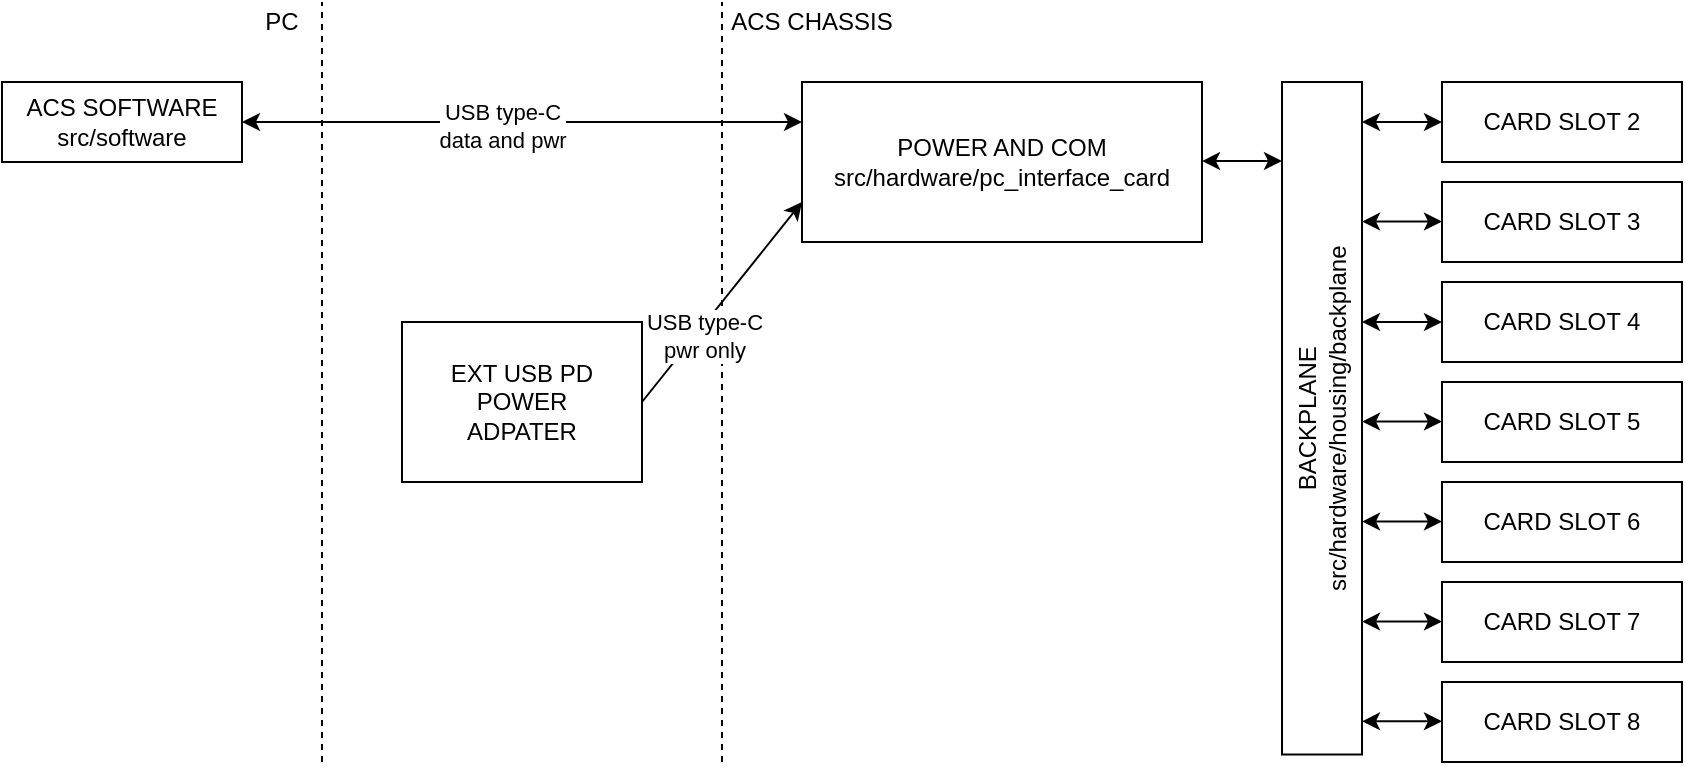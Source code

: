 <mxfile version="13.4.5" type="device"><diagram id="i3zeRBroJ0t6PQ0yoYRB" name="Page-1"><mxGraphModel dx="1673" dy="973" grid="1" gridSize="10" guides="1" tooltips="1" connect="1" arrows="1" fold="1" page="1" pageScale="1" pageWidth="1169" pageHeight="827" math="0" shadow="0"><root><mxCell id="0"/><mxCell id="1" parent="0"/><mxCell id="0V30d3FPNTpFXMeElugx-6" value="" style="endArrow=none;dashed=1;html=1;" edge="1" parent="1"><mxGeometry width="50" height="50" relative="1" as="geometry"><mxPoint x="520" y="620" as="sourcePoint"/><mxPoint x="520" y="240" as="targetPoint"/></mxGeometry></mxCell><mxCell id="0V30d3FPNTpFXMeElugx-7" value="ACS CHASSIS" style="text;html=1;strokeColor=none;fillColor=none;align=center;verticalAlign=middle;whiteSpace=wrap;rounded=0;" vertex="1" parent="1"><mxGeometry x="520" y="240" width="90" height="20" as="geometry"/></mxCell><mxCell id="0V30d3FPNTpFXMeElugx-9" value="BACKPLANE&lt;br&gt;src/hardware/housing/backplane" style="rounded=0;whiteSpace=wrap;html=1;rotation=-90;" vertex="1" parent="1"><mxGeometry x="651.88" y="428.13" width="336.25" height="40" as="geometry"/></mxCell><mxCell id="0V30d3FPNTpFXMeElugx-19" style="edgeStyle=none;rounded=0;orthogonalLoop=1;jettySize=auto;html=1;exitX=0;exitY=0.25;exitDx=0;exitDy=0;entryX=1;entryY=0.5;entryDx=0;entryDy=0;startArrow=classic;startFill=1;" edge="1" parent="1" source="0V30d3FPNTpFXMeElugx-10" target="0V30d3FPNTpFXMeElugx-18"><mxGeometry relative="1" as="geometry"/></mxCell><mxCell id="0V30d3FPNTpFXMeElugx-20" value="USB type-C&lt;br&gt;data and pwr" style="edgeLabel;html=1;align=center;verticalAlign=middle;resizable=0;points=[];" vertex="1" connectable="0" parent="0V30d3FPNTpFXMeElugx-19"><mxGeometry x="0.156" y="2" relative="1" as="geometry"><mxPoint x="11.89" as="offset"/></mxGeometry></mxCell><mxCell id="0V30d3FPNTpFXMeElugx-10" value="POWER AND COM&lt;br&gt;src/hardware/pc_interface_card" style="rounded=0;whiteSpace=wrap;html=1;" vertex="1" parent="1"><mxGeometry x="560" y="280" width="200" height="80" as="geometry"/></mxCell><mxCell id="0V30d3FPNTpFXMeElugx-11" value="" style="endArrow=none;dashed=1;html=1;" edge="1" parent="1"><mxGeometry width="50" height="50" relative="1" as="geometry"><mxPoint x="320" y="620" as="sourcePoint"/><mxPoint x="320" y="240" as="targetPoint"/></mxGeometry></mxCell><mxCell id="0V30d3FPNTpFXMeElugx-12" value="PC" style="text;html=1;strokeColor=none;fillColor=none;align=center;verticalAlign=middle;whiteSpace=wrap;rounded=0;" vertex="1" parent="1"><mxGeometry x="290" y="240" width="20" height="20" as="geometry"/></mxCell><mxCell id="0V30d3FPNTpFXMeElugx-16" style="orthogonalLoop=1;jettySize=auto;html=1;exitX=1;exitY=0.5;exitDx=0;exitDy=0;entryX=0;entryY=0.75;entryDx=0;entryDy=0;curved=1;" edge="1" parent="1" source="0V30d3FPNTpFXMeElugx-14" target="0V30d3FPNTpFXMeElugx-10"><mxGeometry relative="1" as="geometry"/></mxCell><mxCell id="0V30d3FPNTpFXMeElugx-17" value="USB type-C&lt;br&gt;pwr only" style="edgeLabel;html=1;align=center;verticalAlign=middle;resizable=0;points=[];" vertex="1" connectable="0" parent="0V30d3FPNTpFXMeElugx-16"><mxGeometry x="-0.293" y="-3" relative="1" as="geometry"><mxPoint as="offset"/></mxGeometry></mxCell><mxCell id="0V30d3FPNTpFXMeElugx-14" value="EXT USB PD POWER&lt;br&gt;ADPATER" style="rounded=0;whiteSpace=wrap;html=1;" vertex="1" parent="1"><mxGeometry x="360" y="400" width="120" height="80" as="geometry"/></mxCell><mxCell id="0V30d3FPNTpFXMeElugx-18" value="ACS SOFTWARE&lt;br&gt;src/software" style="rounded=0;whiteSpace=wrap;html=1;" vertex="1" parent="1"><mxGeometry x="160" y="280" width="120" height="40" as="geometry"/></mxCell><mxCell id="0V30d3FPNTpFXMeElugx-22" value="CARD SLOT 2" style="rounded=0;whiteSpace=wrap;html=1;" vertex="1" parent="1"><mxGeometry x="880" y="280" width="120" height="40" as="geometry"/></mxCell><mxCell id="0V30d3FPNTpFXMeElugx-23" value="CARD SLOT 3" style="rounded=0;whiteSpace=wrap;html=1;" vertex="1" parent="1"><mxGeometry x="880" y="330" width="120" height="40" as="geometry"/></mxCell><mxCell id="0V30d3FPNTpFXMeElugx-24" value="CARD SLOT 4" style="rounded=0;whiteSpace=wrap;html=1;" vertex="1" parent="1"><mxGeometry x="880" y="380" width="120" height="40" as="geometry"/></mxCell><mxCell id="0V30d3FPNTpFXMeElugx-25" value="CARD SLOT 5" style="rounded=0;whiteSpace=wrap;html=1;" vertex="1" parent="1"><mxGeometry x="880" y="430" width="120" height="40" as="geometry"/></mxCell><mxCell id="0V30d3FPNTpFXMeElugx-26" value="CARD SLOT 6" style="rounded=0;whiteSpace=wrap;html=1;" vertex="1" parent="1"><mxGeometry x="880" y="480" width="120" height="40" as="geometry"/></mxCell><mxCell id="0V30d3FPNTpFXMeElugx-27" value="CARD SLOT 7" style="rounded=0;whiteSpace=wrap;html=1;" vertex="1" parent="1"><mxGeometry x="880" y="530" width="120" height="40" as="geometry"/></mxCell><mxCell id="0V30d3FPNTpFXMeElugx-28" value="CARD SLOT 8" style="rounded=0;whiteSpace=wrap;html=1;" vertex="1" parent="1"><mxGeometry x="880" y="580" width="120" height="40" as="geometry"/></mxCell><mxCell id="0V30d3FPNTpFXMeElugx-35" value="" style="endArrow=classic;startArrow=classic;html=1;entryX=0;entryY=0.5;entryDx=0;entryDy=0;rounded=0;" edge="1" parent="1" target="0V30d3FPNTpFXMeElugx-22"><mxGeometry width="50" height="50" relative="1" as="geometry"><mxPoint x="840" y="300" as="sourcePoint"/><mxPoint x="990" y="420" as="targetPoint"/></mxGeometry></mxCell><mxCell id="0V30d3FPNTpFXMeElugx-36" value="" style="endArrow=classic;startArrow=classic;html=1;entryX=0;entryY=0.5;entryDx=0;entryDy=0;rounded=0;" edge="1" parent="1"><mxGeometry width="50" height="50" relative="1" as="geometry"><mxPoint x="840" y="349.76" as="sourcePoint"/><mxPoint x="880" y="349.76" as="targetPoint"/></mxGeometry></mxCell><mxCell id="0V30d3FPNTpFXMeElugx-37" value="" style="endArrow=classic;startArrow=classic;html=1;entryX=0;entryY=0.5;entryDx=0;entryDy=0;rounded=0;" edge="1" parent="1"><mxGeometry width="50" height="50" relative="1" as="geometry"><mxPoint x="840" y="400" as="sourcePoint"/><mxPoint x="880" y="400" as="targetPoint"/></mxGeometry></mxCell><mxCell id="0V30d3FPNTpFXMeElugx-38" value="" style="endArrow=classic;startArrow=classic;html=1;entryX=0;entryY=0.5;entryDx=0;entryDy=0;rounded=0;" edge="1" parent="1"><mxGeometry width="50" height="50" relative="1" as="geometry"><mxPoint x="840" y="449.76" as="sourcePoint"/><mxPoint x="880" y="449.76" as="targetPoint"/></mxGeometry></mxCell><mxCell id="0V30d3FPNTpFXMeElugx-39" value="" style="endArrow=classic;startArrow=classic;html=1;entryX=0;entryY=0.5;entryDx=0;entryDy=0;rounded=0;" edge="1" parent="1"><mxGeometry width="50" height="50" relative="1" as="geometry"><mxPoint x="840" y="499.76" as="sourcePoint"/><mxPoint x="880" y="499.76" as="targetPoint"/></mxGeometry></mxCell><mxCell id="0V30d3FPNTpFXMeElugx-40" value="" style="endArrow=classic;startArrow=classic;html=1;entryX=0;entryY=0.5;entryDx=0;entryDy=0;rounded=0;" edge="1" parent="1"><mxGeometry width="50" height="50" relative="1" as="geometry"><mxPoint x="840" y="549.76" as="sourcePoint"/><mxPoint x="880" y="549.76" as="targetPoint"/></mxGeometry></mxCell><mxCell id="0V30d3FPNTpFXMeElugx-41" value="" style="endArrow=classic;startArrow=classic;html=1;entryX=0;entryY=0.5;entryDx=0;entryDy=0;rounded=0;" edge="1" parent="1"><mxGeometry width="50" height="50" relative="1" as="geometry"><mxPoint x="760" y="319.52" as="sourcePoint"/><mxPoint x="800" y="319.52" as="targetPoint"/></mxGeometry></mxCell><mxCell id="0V30d3FPNTpFXMeElugx-42" value="" style="endArrow=classic;startArrow=classic;html=1;entryX=0;entryY=0.5;entryDx=0;entryDy=0;rounded=0;" edge="1" parent="1"><mxGeometry width="50" height="50" relative="1" as="geometry"><mxPoint x="840" y="599.66" as="sourcePoint"/><mxPoint x="880" y="599.66" as="targetPoint"/></mxGeometry></mxCell></root></mxGraphModel></diagram></mxfile>